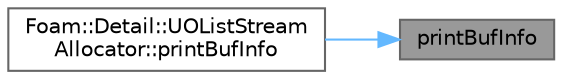 digraph "printBufInfo"
{
 // LATEX_PDF_SIZE
  bgcolor="transparent";
  edge [fontname=Helvetica,fontsize=10,labelfontname=Helvetica,labelfontsize=10];
  node [fontname=Helvetica,fontsize=10,shape=box,height=0.2,width=0.4];
  rankdir="RL";
  Node1 [id="Node000001",label="printBufInfo",height=0.2,width=0.4,color="gray40", fillcolor="grey60", style="filled", fontcolor="black",tooltip=" "];
  Node1 -> Node2 [id="edge1_Node000001_Node000002",dir="back",color="steelblue1",style="solid",tooltip=" "];
  Node2 [id="Node000002",label="Foam::Detail::UOListStream\lAllocator::printBufInfo",height=0.2,width=0.4,color="grey40", fillcolor="white", style="filled",URL="$classFoam_1_1Detail_1_1UOListStreamAllocator.html#a0b6295c7bc32bc6b6307ac6a164a7ec4",tooltip=" "];
}
